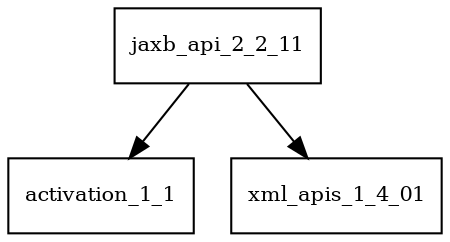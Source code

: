 digraph jaxb_api_2_2_11_dependencies {
  node [shape = box, fontsize=10.0];
  jaxb_api_2_2_11 -> activation_1_1;
  jaxb_api_2_2_11 -> xml_apis_1_4_01;
}
